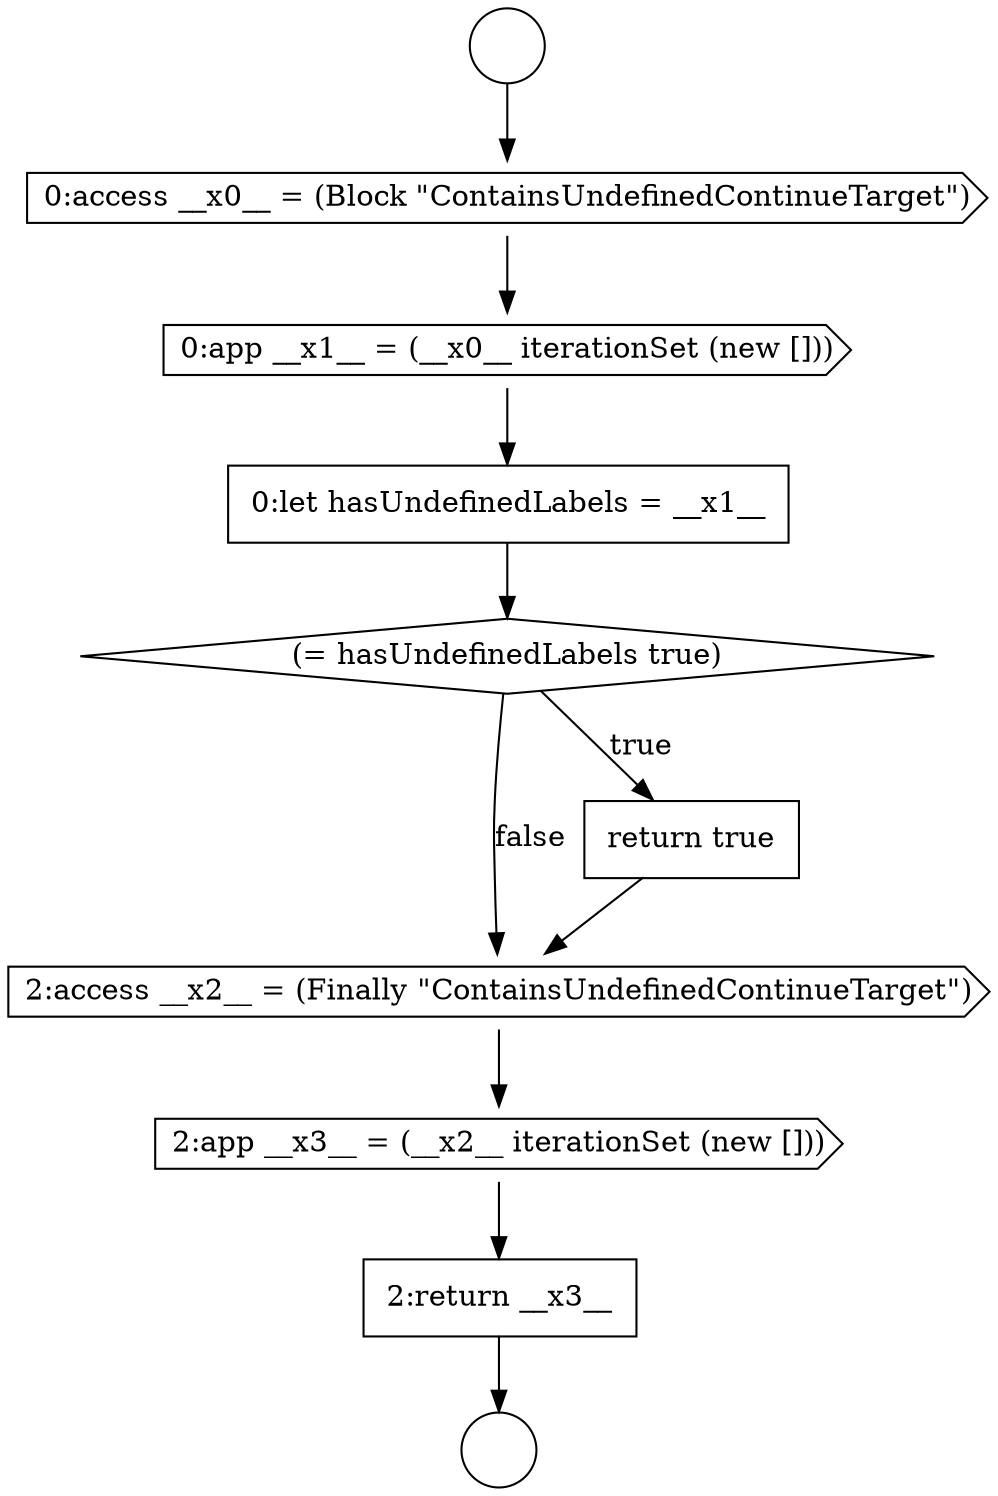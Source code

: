 digraph {
  node8057 [shape=cds, label=<<font color="black">2:app __x3__ = (__x2__ iterationSet (new []))</font>> color="black" fillcolor="white" style=filled]
  node8054 [shape=diamond, label=<<font color="black">(= hasUndefinedLabels true)</font>> color="black" fillcolor="white" style=filled]
  node8050 [shape=circle label=" " color="black" fillcolor="white" style=filled]
  node8058 [shape=none, margin=0, label=<<font color="black">
    <table border="0" cellborder="1" cellspacing="0" cellpadding="10">
      <tr><td align="left">2:return __x3__</td></tr>
    </table>
  </font>> color="black" fillcolor="white" style=filled]
  node8053 [shape=none, margin=0, label=<<font color="black">
    <table border="0" cellborder="1" cellspacing="0" cellpadding="10">
      <tr><td align="left">0:let hasUndefinedLabels = __x1__</td></tr>
    </table>
  </font>> color="black" fillcolor="white" style=filled]
  node8049 [shape=circle label=" " color="black" fillcolor="white" style=filled]
  node8052 [shape=cds, label=<<font color="black">0:app __x1__ = (__x0__ iterationSet (new []))</font>> color="black" fillcolor="white" style=filled]
  node8056 [shape=cds, label=<<font color="black">2:access __x2__ = (Finally &quot;ContainsUndefinedContinueTarget&quot;)</font>> color="black" fillcolor="white" style=filled]
  node8051 [shape=cds, label=<<font color="black">0:access __x0__ = (Block &quot;ContainsUndefinedContinueTarget&quot;)</font>> color="black" fillcolor="white" style=filled]
  node8055 [shape=none, margin=0, label=<<font color="black">
    <table border="0" cellborder="1" cellspacing="0" cellpadding="10">
      <tr><td align="left">return true</td></tr>
    </table>
  </font>> color="black" fillcolor="white" style=filled]
  node8056 -> node8057 [ color="black"]
  node8057 -> node8058 [ color="black"]
  node8049 -> node8051 [ color="black"]
  node8058 -> node8050 [ color="black"]
  node8055 -> node8056 [ color="black"]
  node8054 -> node8055 [label=<<font color="black">true</font>> color="black"]
  node8054 -> node8056 [label=<<font color="black">false</font>> color="black"]
  node8053 -> node8054 [ color="black"]
  node8052 -> node8053 [ color="black"]
  node8051 -> node8052 [ color="black"]
}
